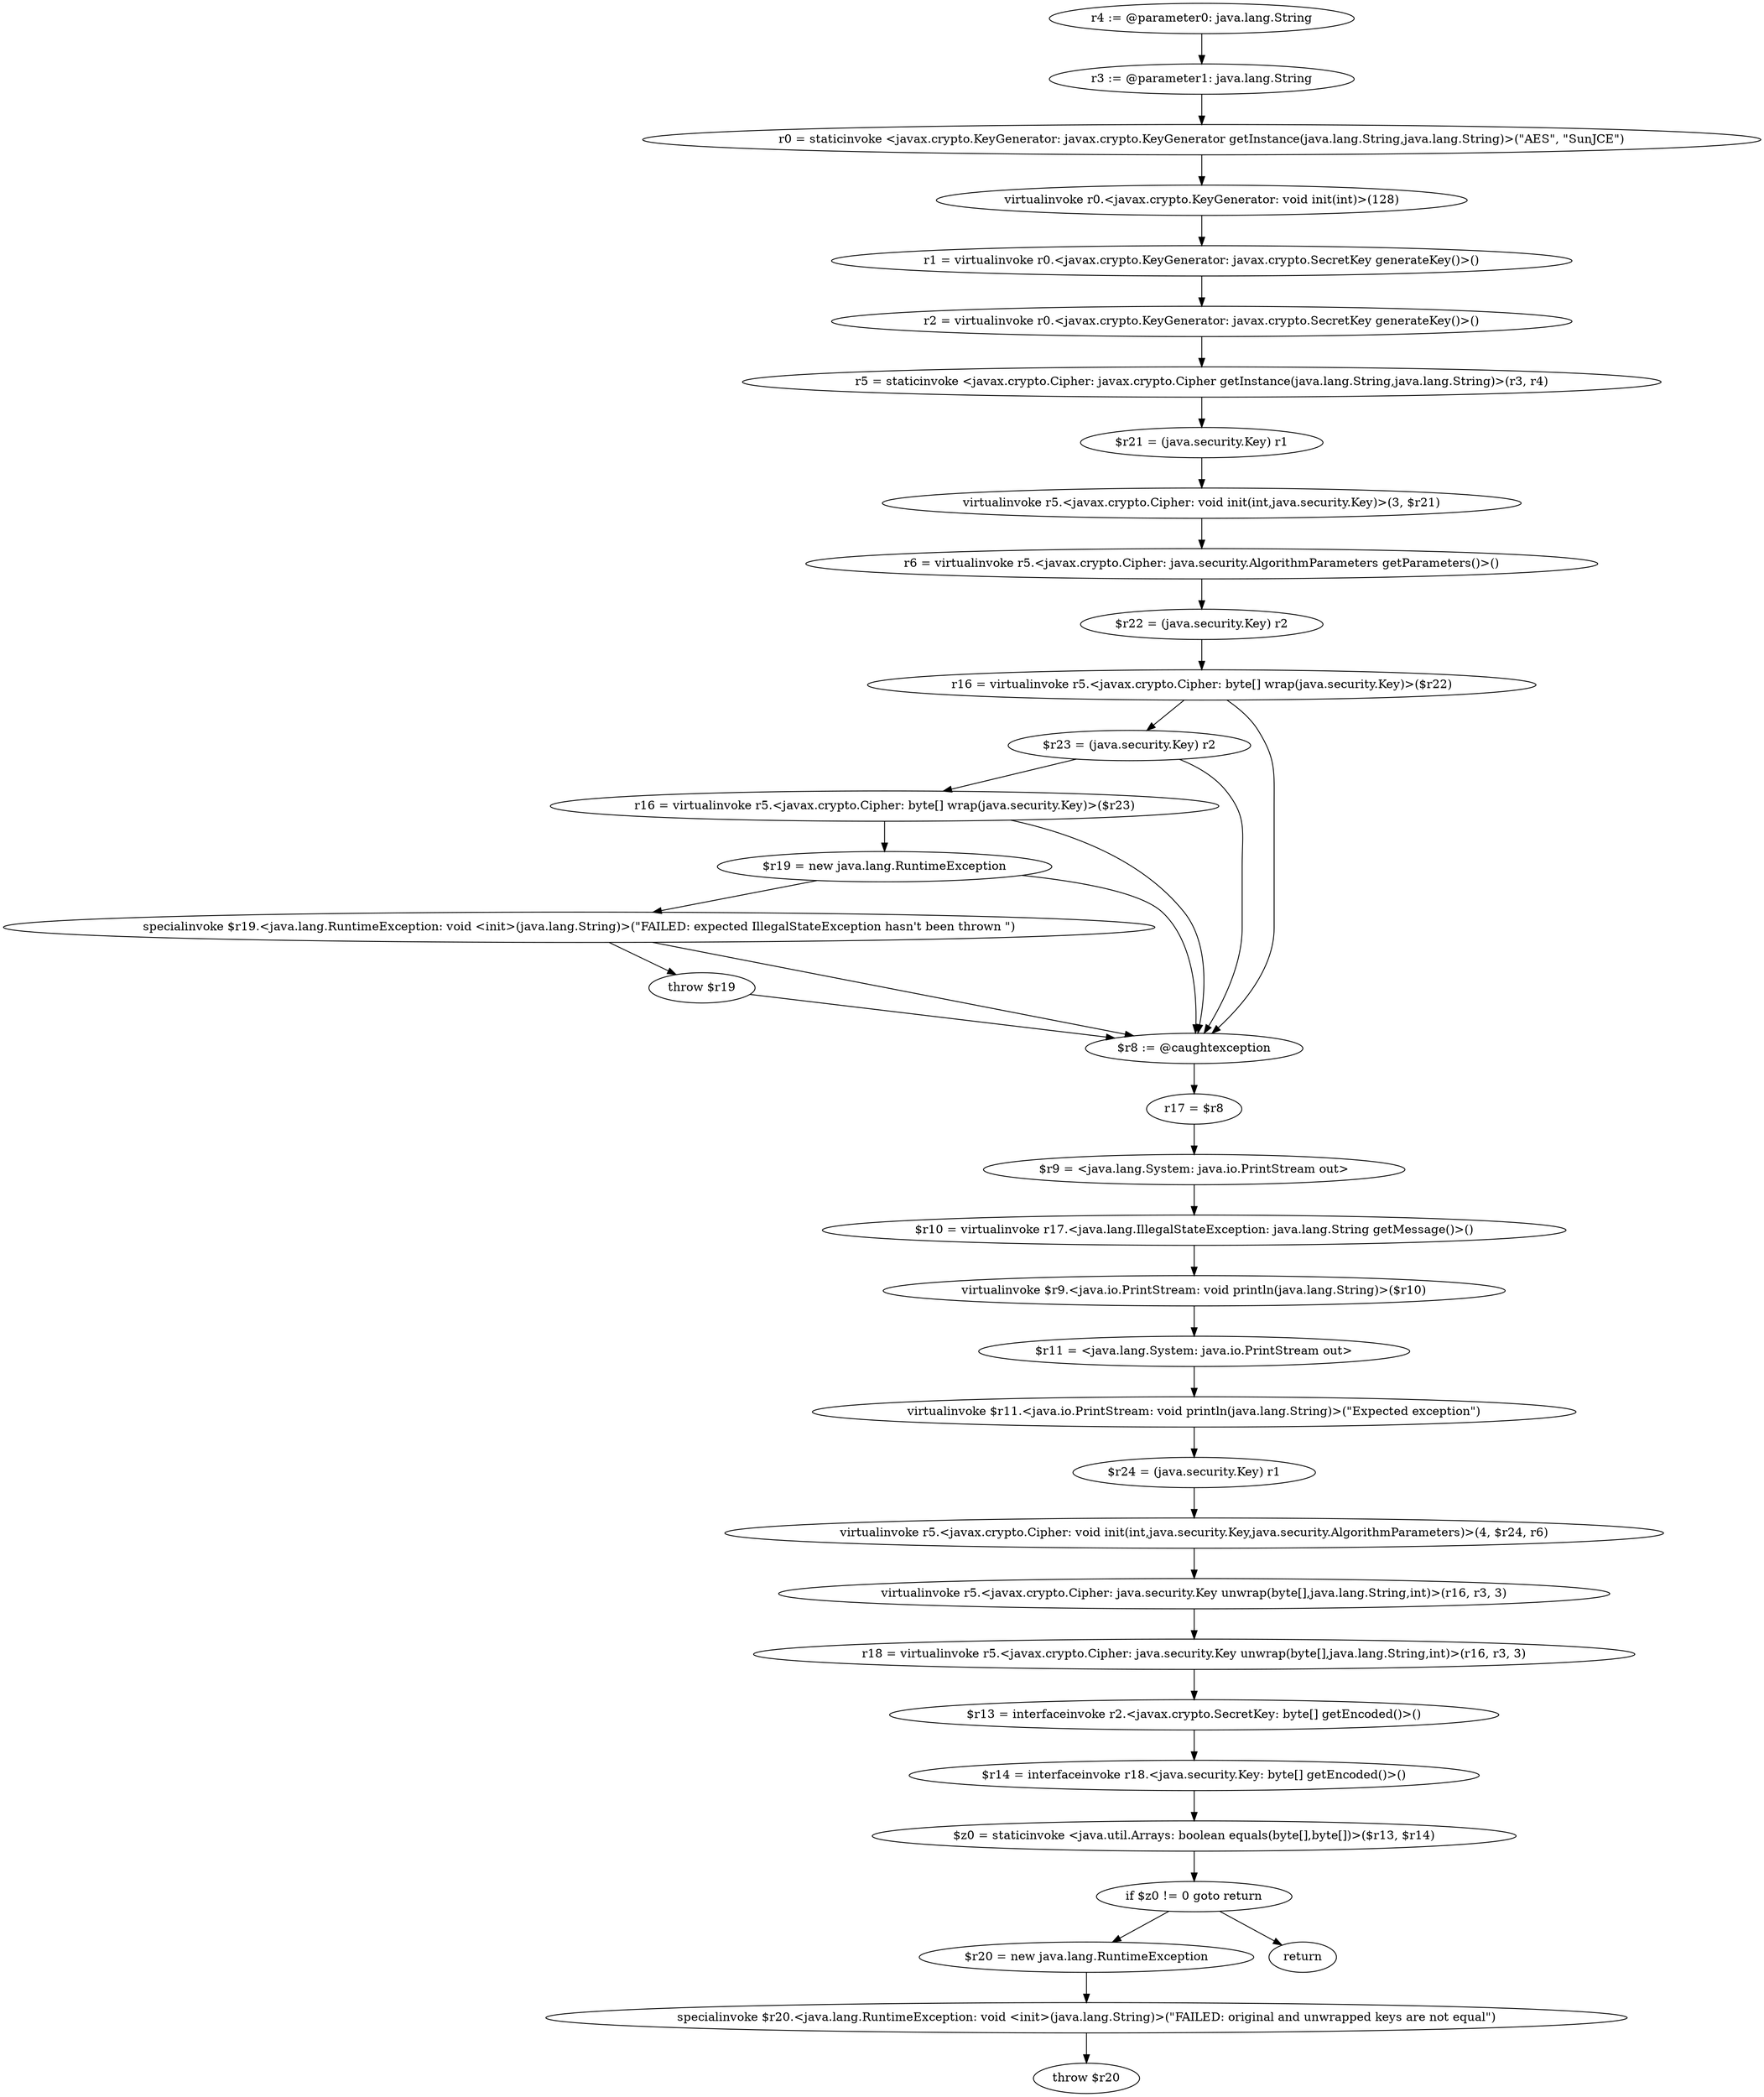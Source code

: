 digraph "unitGraph" {
    "r4 := @parameter0: java.lang.String"
    "r3 := @parameter1: java.lang.String"
    "r0 = staticinvoke <javax.crypto.KeyGenerator: javax.crypto.KeyGenerator getInstance(java.lang.String,java.lang.String)>(\"AES\", \"SunJCE\")"
    "virtualinvoke r0.<javax.crypto.KeyGenerator: void init(int)>(128)"
    "r1 = virtualinvoke r0.<javax.crypto.KeyGenerator: javax.crypto.SecretKey generateKey()>()"
    "r2 = virtualinvoke r0.<javax.crypto.KeyGenerator: javax.crypto.SecretKey generateKey()>()"
    "r5 = staticinvoke <javax.crypto.Cipher: javax.crypto.Cipher getInstance(java.lang.String,java.lang.String)>(r3, r4)"
    "$r21 = (java.security.Key) r1"
    "virtualinvoke r5.<javax.crypto.Cipher: void init(int,java.security.Key)>(3, $r21)"
    "r6 = virtualinvoke r5.<javax.crypto.Cipher: java.security.AlgorithmParameters getParameters()>()"
    "$r22 = (java.security.Key) r2"
    "r16 = virtualinvoke r5.<javax.crypto.Cipher: byte[] wrap(java.security.Key)>($r22)"
    "$r23 = (java.security.Key) r2"
    "r16 = virtualinvoke r5.<javax.crypto.Cipher: byte[] wrap(java.security.Key)>($r23)"
    "$r19 = new java.lang.RuntimeException"
    "specialinvoke $r19.<java.lang.RuntimeException: void <init>(java.lang.String)>(\"FAILED: expected IllegalStateException hasn\'t been thrown \")"
    "throw $r19"
    "$r8 := @caughtexception"
    "r17 = $r8"
    "$r9 = <java.lang.System: java.io.PrintStream out>"
    "$r10 = virtualinvoke r17.<java.lang.IllegalStateException: java.lang.String getMessage()>()"
    "virtualinvoke $r9.<java.io.PrintStream: void println(java.lang.String)>($r10)"
    "$r11 = <java.lang.System: java.io.PrintStream out>"
    "virtualinvoke $r11.<java.io.PrintStream: void println(java.lang.String)>(\"Expected exception\")"
    "$r24 = (java.security.Key) r1"
    "virtualinvoke r5.<javax.crypto.Cipher: void init(int,java.security.Key,java.security.AlgorithmParameters)>(4, $r24, r6)"
    "virtualinvoke r5.<javax.crypto.Cipher: java.security.Key unwrap(byte[],java.lang.String,int)>(r16, r3, 3)"
    "r18 = virtualinvoke r5.<javax.crypto.Cipher: java.security.Key unwrap(byte[],java.lang.String,int)>(r16, r3, 3)"
    "$r13 = interfaceinvoke r2.<javax.crypto.SecretKey: byte[] getEncoded()>()"
    "$r14 = interfaceinvoke r18.<java.security.Key: byte[] getEncoded()>()"
    "$z0 = staticinvoke <java.util.Arrays: boolean equals(byte[],byte[])>($r13, $r14)"
    "if $z0 != 0 goto return"
    "$r20 = new java.lang.RuntimeException"
    "specialinvoke $r20.<java.lang.RuntimeException: void <init>(java.lang.String)>(\"FAILED: original and unwrapped keys are not equal\")"
    "throw $r20"
    "return"
    "r4 := @parameter0: java.lang.String"->"r3 := @parameter1: java.lang.String";
    "r3 := @parameter1: java.lang.String"->"r0 = staticinvoke <javax.crypto.KeyGenerator: javax.crypto.KeyGenerator getInstance(java.lang.String,java.lang.String)>(\"AES\", \"SunJCE\")";
    "r0 = staticinvoke <javax.crypto.KeyGenerator: javax.crypto.KeyGenerator getInstance(java.lang.String,java.lang.String)>(\"AES\", \"SunJCE\")"->"virtualinvoke r0.<javax.crypto.KeyGenerator: void init(int)>(128)";
    "virtualinvoke r0.<javax.crypto.KeyGenerator: void init(int)>(128)"->"r1 = virtualinvoke r0.<javax.crypto.KeyGenerator: javax.crypto.SecretKey generateKey()>()";
    "r1 = virtualinvoke r0.<javax.crypto.KeyGenerator: javax.crypto.SecretKey generateKey()>()"->"r2 = virtualinvoke r0.<javax.crypto.KeyGenerator: javax.crypto.SecretKey generateKey()>()";
    "r2 = virtualinvoke r0.<javax.crypto.KeyGenerator: javax.crypto.SecretKey generateKey()>()"->"r5 = staticinvoke <javax.crypto.Cipher: javax.crypto.Cipher getInstance(java.lang.String,java.lang.String)>(r3, r4)";
    "r5 = staticinvoke <javax.crypto.Cipher: javax.crypto.Cipher getInstance(java.lang.String,java.lang.String)>(r3, r4)"->"$r21 = (java.security.Key) r1";
    "$r21 = (java.security.Key) r1"->"virtualinvoke r5.<javax.crypto.Cipher: void init(int,java.security.Key)>(3, $r21)";
    "virtualinvoke r5.<javax.crypto.Cipher: void init(int,java.security.Key)>(3, $r21)"->"r6 = virtualinvoke r5.<javax.crypto.Cipher: java.security.AlgorithmParameters getParameters()>()";
    "r6 = virtualinvoke r5.<javax.crypto.Cipher: java.security.AlgorithmParameters getParameters()>()"->"$r22 = (java.security.Key) r2";
    "$r22 = (java.security.Key) r2"->"r16 = virtualinvoke r5.<javax.crypto.Cipher: byte[] wrap(java.security.Key)>($r22)";
    "r16 = virtualinvoke r5.<javax.crypto.Cipher: byte[] wrap(java.security.Key)>($r22)"->"$r23 = (java.security.Key) r2";
    "r16 = virtualinvoke r5.<javax.crypto.Cipher: byte[] wrap(java.security.Key)>($r22)"->"$r8 := @caughtexception";
    "$r23 = (java.security.Key) r2"->"r16 = virtualinvoke r5.<javax.crypto.Cipher: byte[] wrap(java.security.Key)>($r23)";
    "$r23 = (java.security.Key) r2"->"$r8 := @caughtexception";
    "r16 = virtualinvoke r5.<javax.crypto.Cipher: byte[] wrap(java.security.Key)>($r23)"->"$r19 = new java.lang.RuntimeException";
    "r16 = virtualinvoke r5.<javax.crypto.Cipher: byte[] wrap(java.security.Key)>($r23)"->"$r8 := @caughtexception";
    "$r19 = new java.lang.RuntimeException"->"specialinvoke $r19.<java.lang.RuntimeException: void <init>(java.lang.String)>(\"FAILED: expected IllegalStateException hasn\'t been thrown \")";
    "$r19 = new java.lang.RuntimeException"->"$r8 := @caughtexception";
    "specialinvoke $r19.<java.lang.RuntimeException: void <init>(java.lang.String)>(\"FAILED: expected IllegalStateException hasn\'t been thrown \")"->"throw $r19";
    "specialinvoke $r19.<java.lang.RuntimeException: void <init>(java.lang.String)>(\"FAILED: expected IllegalStateException hasn\'t been thrown \")"->"$r8 := @caughtexception";
    "throw $r19"->"$r8 := @caughtexception";
    "$r8 := @caughtexception"->"r17 = $r8";
    "r17 = $r8"->"$r9 = <java.lang.System: java.io.PrintStream out>";
    "$r9 = <java.lang.System: java.io.PrintStream out>"->"$r10 = virtualinvoke r17.<java.lang.IllegalStateException: java.lang.String getMessage()>()";
    "$r10 = virtualinvoke r17.<java.lang.IllegalStateException: java.lang.String getMessage()>()"->"virtualinvoke $r9.<java.io.PrintStream: void println(java.lang.String)>($r10)";
    "virtualinvoke $r9.<java.io.PrintStream: void println(java.lang.String)>($r10)"->"$r11 = <java.lang.System: java.io.PrintStream out>";
    "$r11 = <java.lang.System: java.io.PrintStream out>"->"virtualinvoke $r11.<java.io.PrintStream: void println(java.lang.String)>(\"Expected exception\")";
    "virtualinvoke $r11.<java.io.PrintStream: void println(java.lang.String)>(\"Expected exception\")"->"$r24 = (java.security.Key) r1";
    "$r24 = (java.security.Key) r1"->"virtualinvoke r5.<javax.crypto.Cipher: void init(int,java.security.Key,java.security.AlgorithmParameters)>(4, $r24, r6)";
    "virtualinvoke r5.<javax.crypto.Cipher: void init(int,java.security.Key,java.security.AlgorithmParameters)>(4, $r24, r6)"->"virtualinvoke r5.<javax.crypto.Cipher: java.security.Key unwrap(byte[],java.lang.String,int)>(r16, r3, 3)";
    "virtualinvoke r5.<javax.crypto.Cipher: java.security.Key unwrap(byte[],java.lang.String,int)>(r16, r3, 3)"->"r18 = virtualinvoke r5.<javax.crypto.Cipher: java.security.Key unwrap(byte[],java.lang.String,int)>(r16, r3, 3)";
    "r18 = virtualinvoke r5.<javax.crypto.Cipher: java.security.Key unwrap(byte[],java.lang.String,int)>(r16, r3, 3)"->"$r13 = interfaceinvoke r2.<javax.crypto.SecretKey: byte[] getEncoded()>()";
    "$r13 = interfaceinvoke r2.<javax.crypto.SecretKey: byte[] getEncoded()>()"->"$r14 = interfaceinvoke r18.<java.security.Key: byte[] getEncoded()>()";
    "$r14 = interfaceinvoke r18.<java.security.Key: byte[] getEncoded()>()"->"$z0 = staticinvoke <java.util.Arrays: boolean equals(byte[],byte[])>($r13, $r14)";
    "$z0 = staticinvoke <java.util.Arrays: boolean equals(byte[],byte[])>($r13, $r14)"->"if $z0 != 0 goto return";
    "if $z0 != 0 goto return"->"$r20 = new java.lang.RuntimeException";
    "if $z0 != 0 goto return"->"return";
    "$r20 = new java.lang.RuntimeException"->"specialinvoke $r20.<java.lang.RuntimeException: void <init>(java.lang.String)>(\"FAILED: original and unwrapped keys are not equal\")";
    "specialinvoke $r20.<java.lang.RuntimeException: void <init>(java.lang.String)>(\"FAILED: original and unwrapped keys are not equal\")"->"throw $r20";
}
